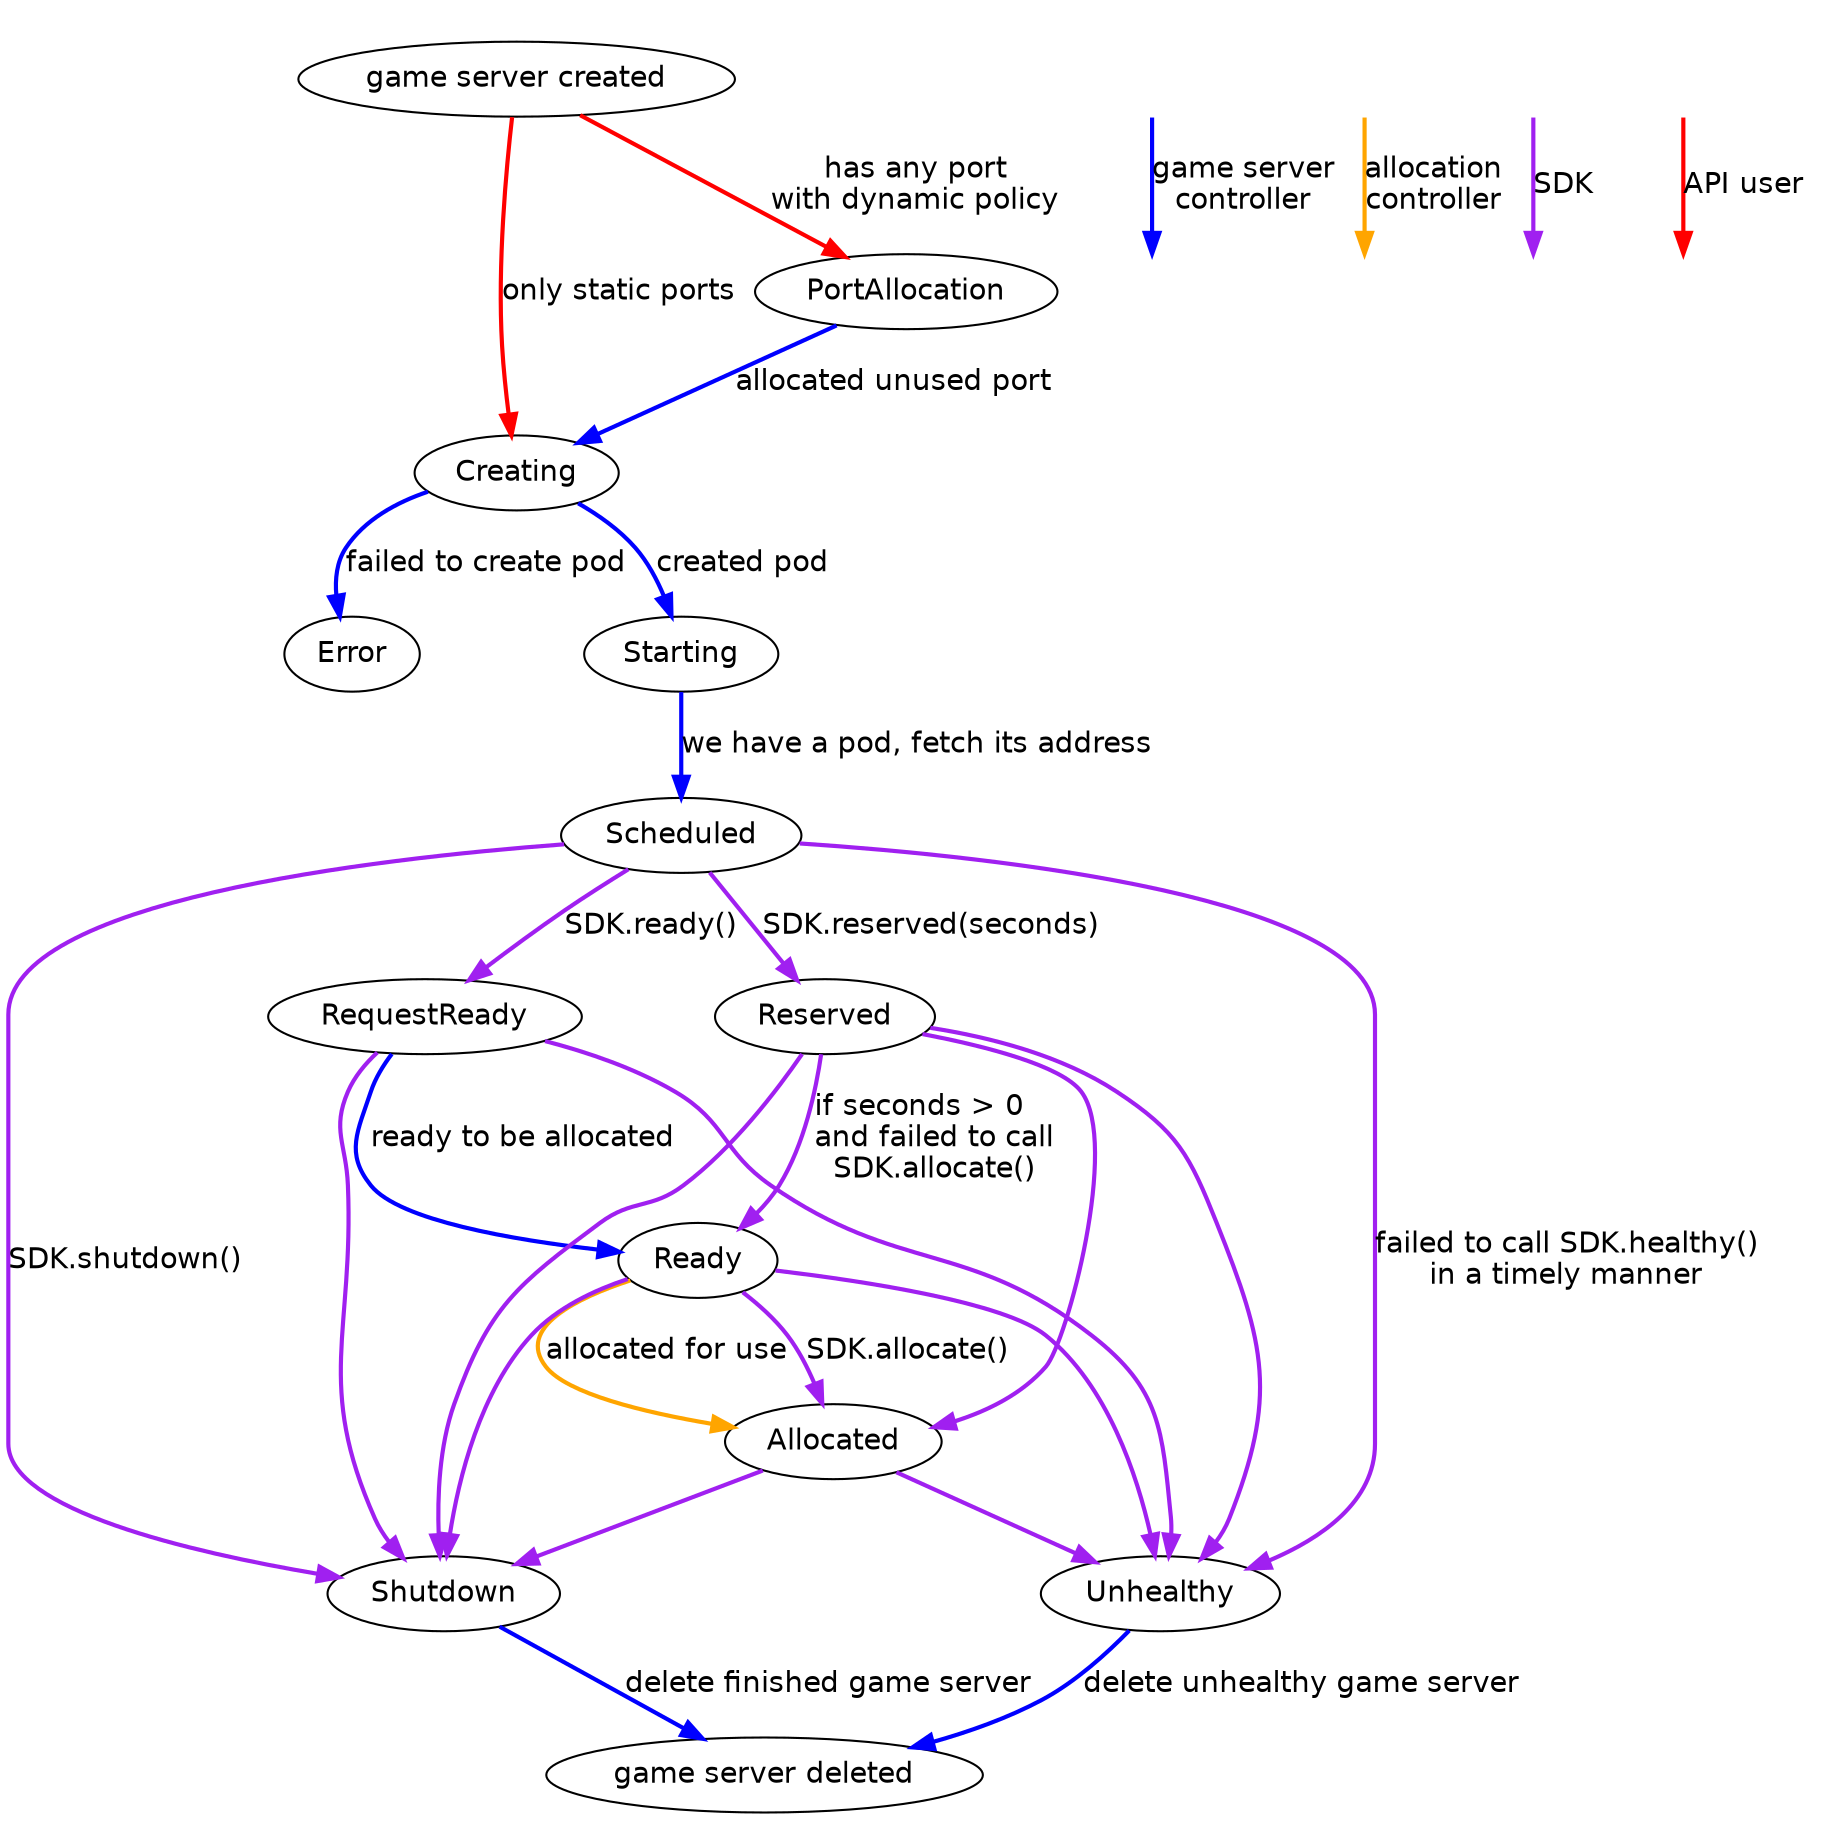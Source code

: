 digraph {
    graph [fontname = "helvetica"];
    node [fontname = "helvetica"];
    edge [fontname = "helvetica", pad="0.2", penwidth="2"];

    Created [ label = "game server created" ]
    PortAllocation
    Creating
    Error
    Starting
    Scheduled
    RequestReady
    Ready
    Reserved
    Allocated
    Shutdown
    Unhealthy
    Allocated
    Deleted [ label = "game server deleted" ]

    Created -> PortAllocation [ label ="has any port\nwith dynamic policy", color="red" ]
    Created -> Creating [ label="only static ports", color="red" ]

    PortAllocation -> Creating [ label="allocated unused port", color="blue" ]
    Creating -> Starting [ label="created pod", color="blue" ]
    Starting -> Scheduled [ label="we have a pod, fetch its address", color="blue" ]
    Scheduled -> Reserved [ label="SDK.reserved(seconds)", color="purple" ]
    Scheduled -> RequestReady [ label="SDK.ready()", color="purple" ]
    RequestReady -> Ready [ label="ready to be allocated", color="blue" ]
    Reserved -> Ready [label="if seconds > 0  \land failed to call  \lSDK.allocate()  " color="purple"]

    Ready -> Allocated [ label="allocated for use", color="orange" ]
    Ready -> Allocated [ label="SDK.allocate()   ", color="purple" ]
    Reserved -> Allocated [color="purple"]

    Creating -> Error [ label="failed to create pod", color="blue" ]

    Scheduled -> Shutdown [ label="SDK.shutdown()", color="purple" ]
    RequestReady -> Shutdown [ color="purple" ]
    Ready -> Shutdown [ color="purple" ]
    Allocated -> Shutdown [ color="purple" ]
    Reserved -> Shutdown [ color="purple" ]


    Scheduled -> Unhealthy [ label="failed to call SDK.healthy()\nin a timely manner" color="purple" ]
    RequestReady -> Unhealthy [ color="purple" ]
    Ready -> Unhealthy [ color="purple" ]
    Allocated -> Unhealthy [ color="purple" ]
    Reserved -> Unhealthy [ color="purple" ]

    Unhealthy -> Deleted [ label="delete unhealthy game server", color="blue" ]
    Shutdown -> Deleted [ label="delete finished game server", color="blue" ]

  subgraph cluster_01 {
    style=invis;
    {
        s1 [style="invis"];
        s2 [style="invis"];
        s1 -> s2 [ color="red", label="API user" ]
    }

    {
        s3 [style="invis"];
        s4 [style="invis"];
        s3 -> s4 [ color="purple", label="SDK" ]
    }

    {
        s5 [style="invis"];
        s6 [style="invis"];
        s5 -> s6 [ color="orange", label="allocation\ncontroller" ]
    }

    {
        s7 [style="invis"];
        s8 [style="invis"];
        s7 -> s8 [ color="blue", label="game server\ncontroller" ]
    }
  }
}
